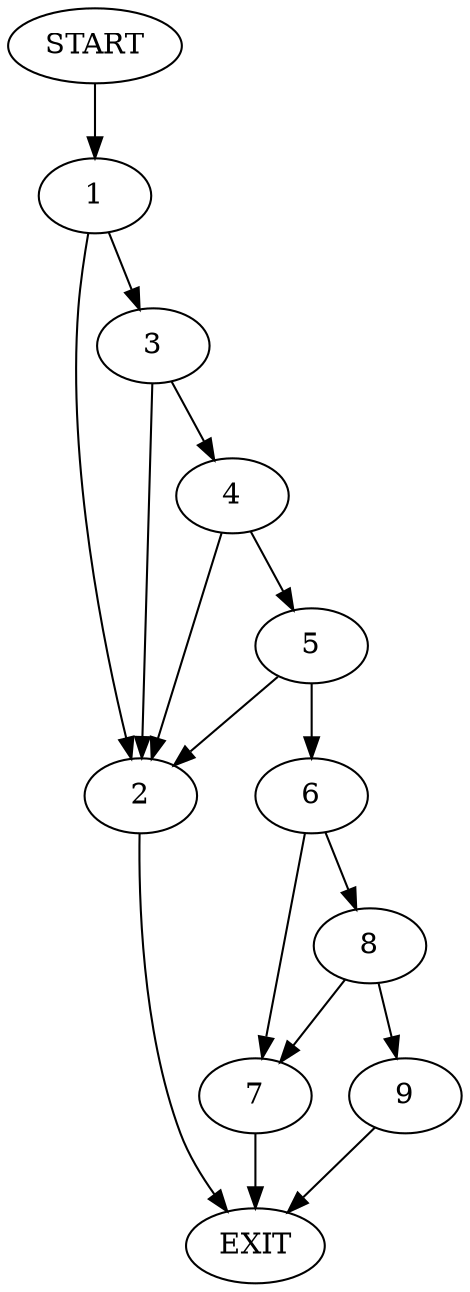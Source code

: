 digraph {
0 [label="START"]
10 [label="EXIT"]
0 -> 1
1 -> 2
1 -> 3
2 -> 10
3 -> 4
3 -> 2
4 -> 2
4 -> 5
5 -> 2
5 -> 6
6 -> 7
6 -> 8
7 -> 10
8 -> 7
8 -> 9
9 -> 10
}
